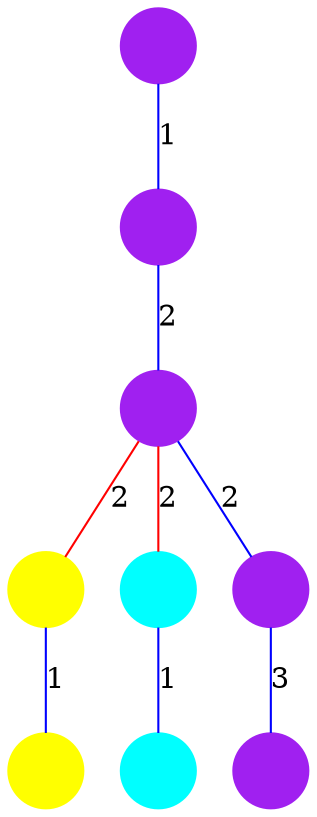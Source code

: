 digraph
{
	node [shape=circle, style=filled, label=""];
	edge [dir=both, color=blue, arrowtail=none, arrowhead=none];

	n00 -> n10 [label=1];
	n10 -> n20 [label=2];
	n20 -> n30 [label=2, color=red];
	n20 -> n31 [label=2, color=red];
	n20 -> n32 [label=2];
	n30 -> n40 [label=1];
	n31 -> n41 [label=1];
	n32 -> n42 [label=3];

	n00 [color=purple];
	n10 [color=purple];
	n20 [color=purple];
	n32 [color=purple];
	n42 [color=purple];
	n30 [color=yellow];
	n40 [color=yellow];
	n31 [color=cyan];
	n41 [color=cyan];
}
